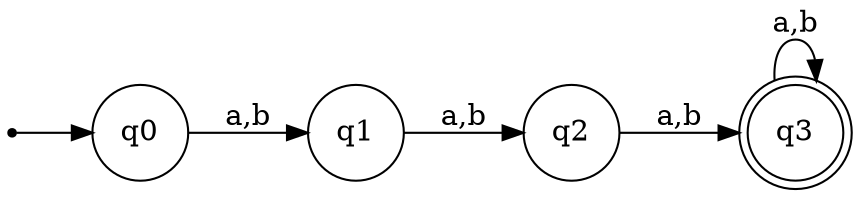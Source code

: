 digraph{
    rankdir = LR;
    node [shape=point]
    start
    node [shape=doublecircle]
    q3
    node [shape=circle]
    start -> q0
    q0 -> q1 [label="a,b"]
    q1 -> q2 [label="a,b"]
    q2 -> q3 [label="a,b"]
    q3 -> q3 [label="a,b"]
}